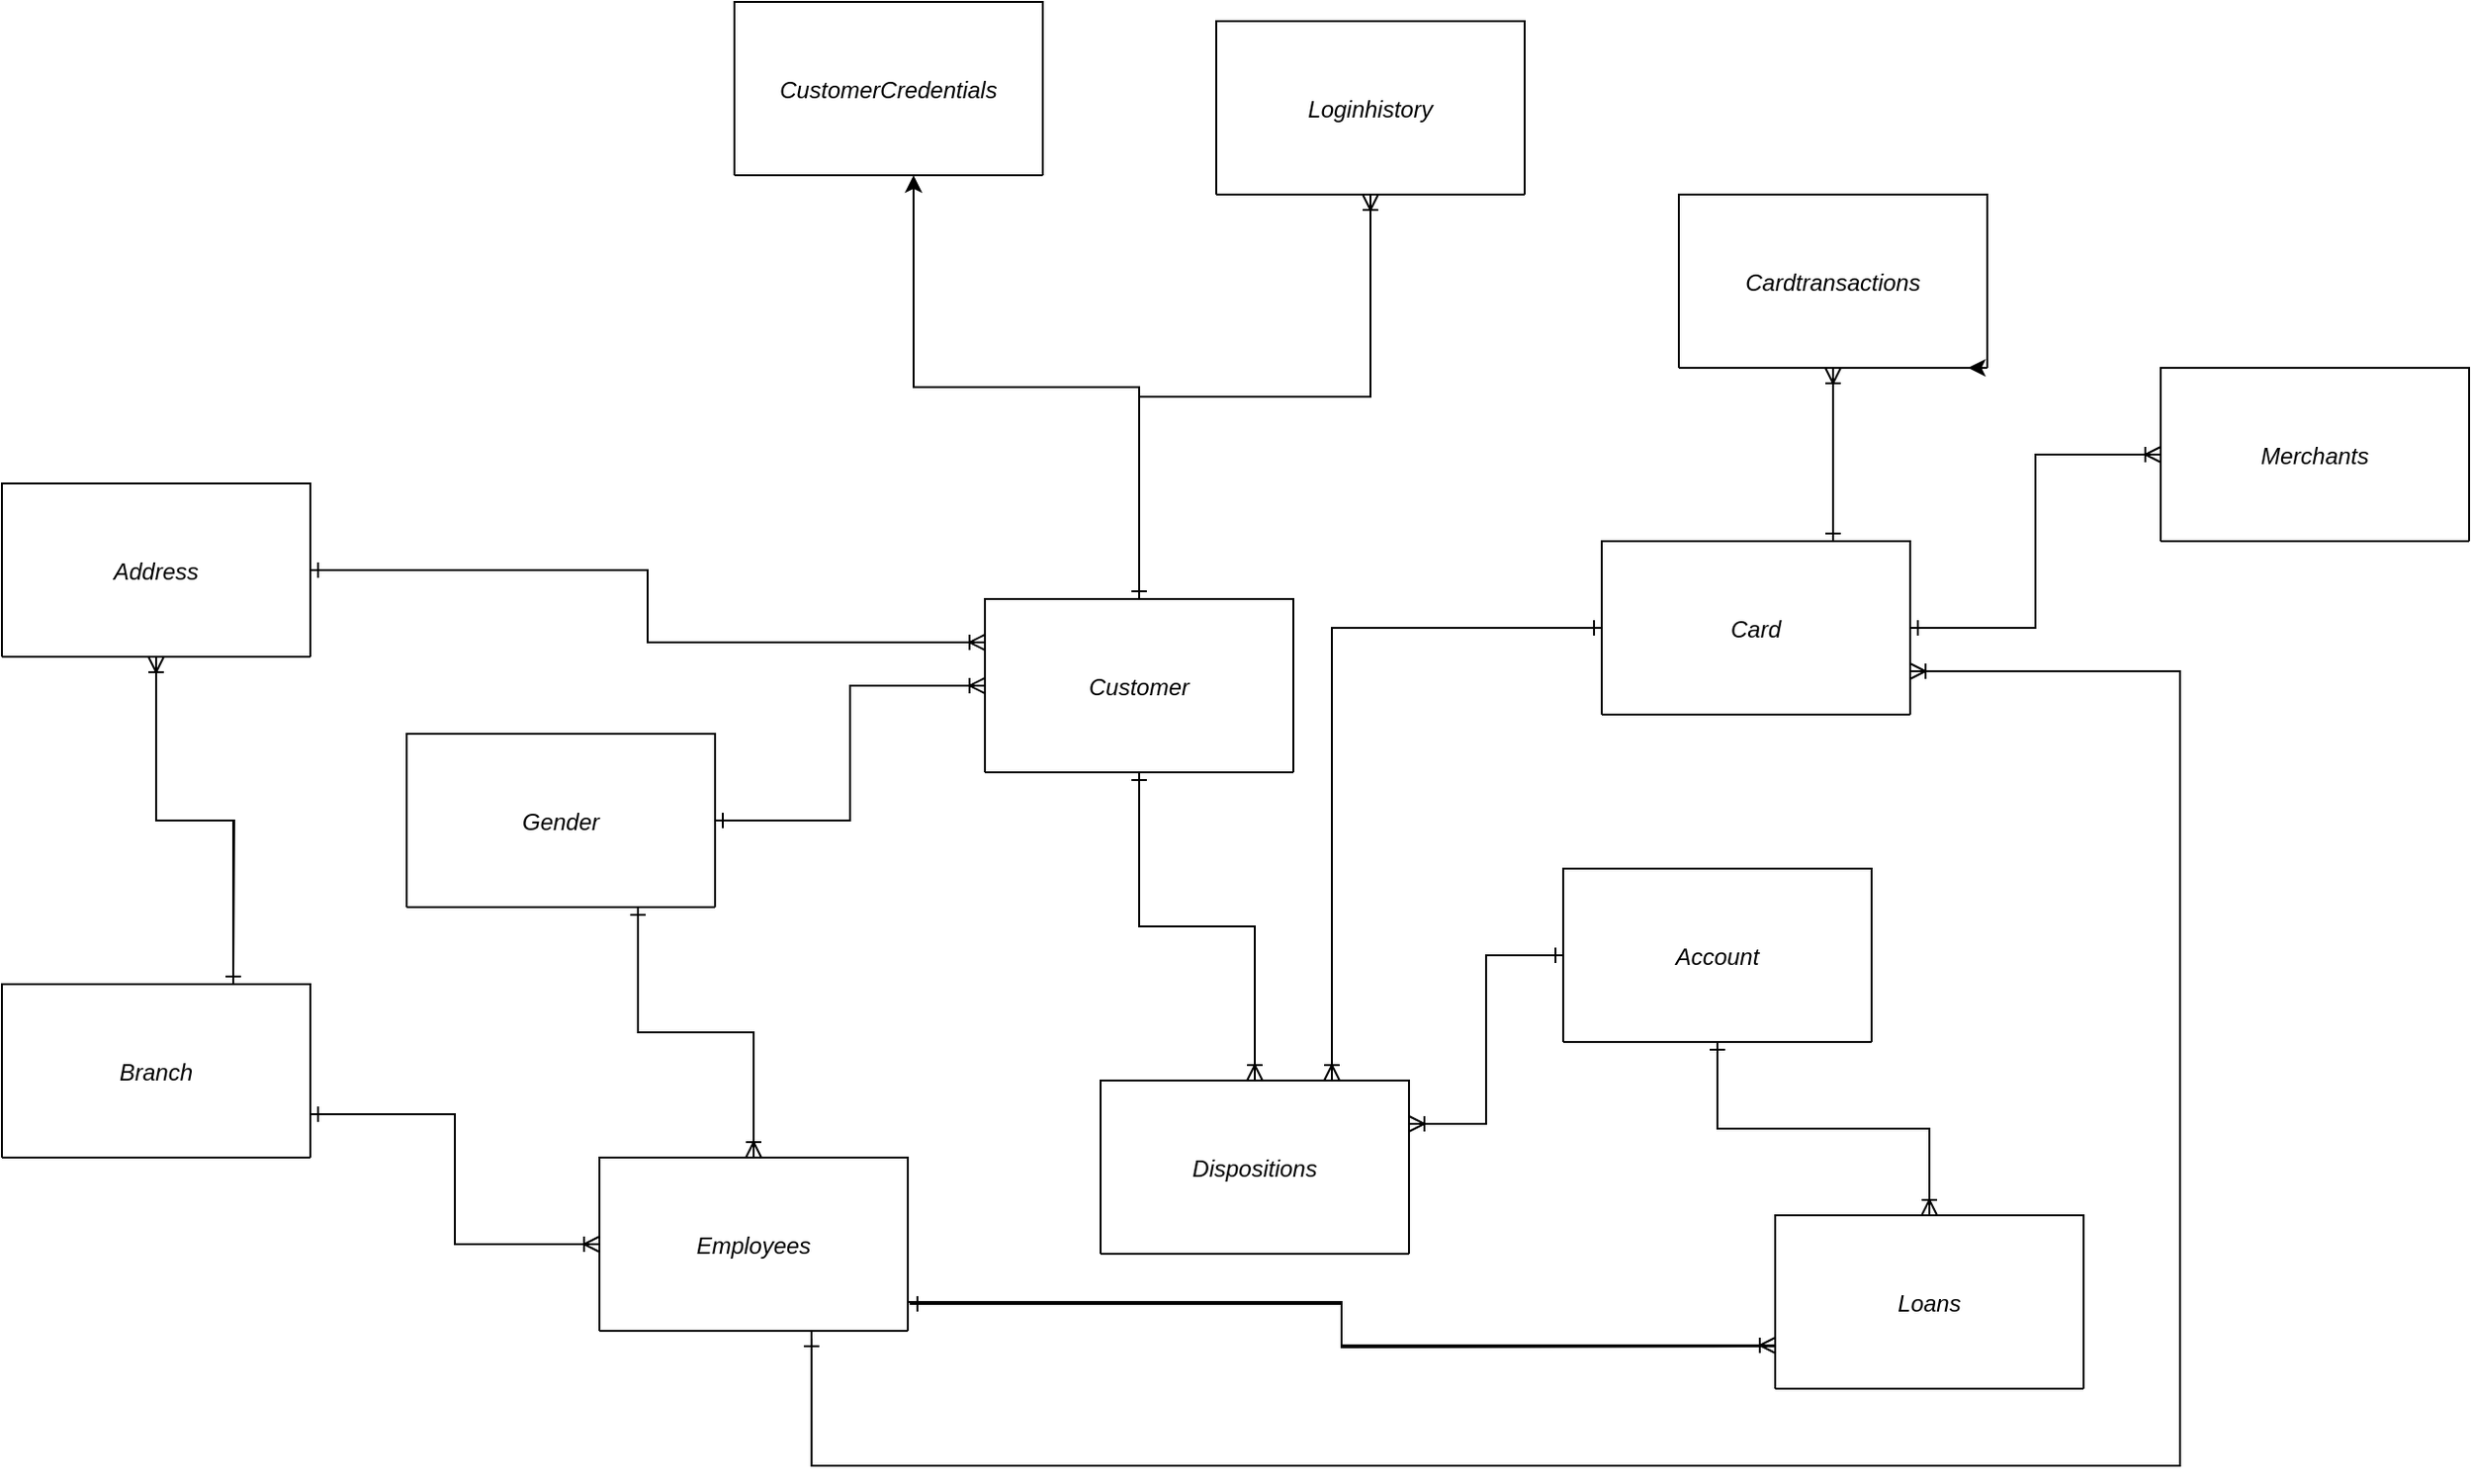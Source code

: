 <mxfile version="26.2.14">
  <diagram id="C5RBs43oDa-KdzZeNtuy" name="Page-1">
    <mxGraphModel dx="1652" dy="2329" grid="1" gridSize="10" guides="1" tooltips="1" connect="1" arrows="1" fold="1" page="1" pageScale="1" pageWidth="827" pageHeight="1169" math="0" shadow="0">
      <root>
        <mxCell id="WIyWlLk6GJQsqaUBKTNV-0" />
        <mxCell id="WIyWlLk6GJQsqaUBKTNV-1" parent="WIyWlLk6GJQsqaUBKTNV-0" />
        <mxCell id="RoOPAYWBVSifhSMp-ORW-23" style="edgeStyle=orthogonalEdgeStyle;rounded=0;orthogonalLoop=1;jettySize=auto;html=1;exitX=0.5;exitY=0;exitDx=0;exitDy=0;entryX=0.75;entryY=1;entryDx=0;entryDy=0;endArrow=ERone;endFill=0;" edge="1" parent="WIyWlLk6GJQsqaUBKTNV-1" source="zkfFHV4jXpPFQw0GAbJ--0" target="RoOPAYWBVSifhSMp-ORW-5">
          <mxGeometry relative="1" as="geometry" />
        </mxCell>
        <mxCell id="RoOPAYWBVSifhSMp-ORW-25" style="edgeStyle=orthogonalEdgeStyle;rounded=0;orthogonalLoop=1;jettySize=auto;html=1;exitX=0.75;exitY=1;exitDx=0;exitDy=0;entryX=1;entryY=0.75;entryDx=0;entryDy=0;endArrow=ERoneToMany;endFill=0;" edge="1" parent="WIyWlLk6GJQsqaUBKTNV-1" source="zkfFHV4jXpPFQw0GAbJ--0" target="RoOPAYWBVSifhSMp-ORW-7">
          <mxGeometry relative="1" as="geometry">
            <Array as="points">
              <mxPoint x="280" y="500" />
              <mxPoint x="990" y="500" />
              <mxPoint x="990" y="88" />
            </Array>
          </mxGeometry>
        </mxCell>
        <mxCell id="RoOPAYWBVSifhSMp-ORW-29" style="edgeStyle=orthogonalEdgeStyle;rounded=0;orthogonalLoop=1;jettySize=auto;html=1;exitX=0;exitY=0.5;exitDx=0;exitDy=0;entryX=1;entryY=0.75;entryDx=0;entryDy=0;endArrow=ERone;endFill=0;" edge="1" parent="WIyWlLk6GJQsqaUBKTNV-1" source="zkfFHV4jXpPFQw0GAbJ--0" target="RoOPAYWBVSifhSMp-ORW-9">
          <mxGeometry relative="1" as="geometry" />
        </mxCell>
        <mxCell id="RoOPAYWBVSifhSMp-ORW-34" style="edgeStyle=orthogonalEdgeStyle;rounded=0;orthogonalLoop=1;jettySize=auto;html=1;exitX=1;exitY=0.75;exitDx=0;exitDy=0;entryX=0;entryY=0.75;entryDx=0;entryDy=0;endArrow=ERoneToMany;endFill=0;" edge="1" parent="WIyWlLk6GJQsqaUBKTNV-1" source="zkfFHV4jXpPFQw0GAbJ--0" target="RoOPAYWBVSifhSMp-ORW-11">
          <mxGeometry relative="1" as="geometry">
            <Array as="points">
              <mxPoint x="330" y="415" />
              <mxPoint x="555" y="415" />
              <mxPoint x="555" y="438" />
            </Array>
          </mxGeometry>
        </mxCell>
        <mxCell id="zkfFHV4jXpPFQw0GAbJ--0" value="Employees" style="swimlane;fontStyle=2;align=center;verticalAlign=middle;childLayout=stackLayout;horizontal=1;startSize=138;horizontalStack=0;resizeParent=1;resizeLast=0;collapsible=1;marginBottom=0;rounded=0;shadow=0;strokeWidth=1;" parent="WIyWlLk6GJQsqaUBKTNV-1" vertex="1">
          <mxGeometry x="170" y="340" width="160" height="90" as="geometry">
            <mxRectangle x="230" y="140" width="160" height="26" as="alternateBounds" />
          </mxGeometry>
        </mxCell>
        <mxCell id="RoOPAYWBVSifhSMp-ORW-42" style="edgeStyle=orthogonalEdgeStyle;rounded=0;orthogonalLoop=1;jettySize=auto;html=1;exitX=0.5;exitY=1;exitDx=0;exitDy=0;entryX=0.75;entryY=0;entryDx=0;entryDy=0;endArrow=ERone;endFill=0;" edge="1" parent="WIyWlLk6GJQsqaUBKTNV-1" source="RoOPAYWBVSifhSMp-ORW-0" target="RoOPAYWBVSifhSMp-ORW-7">
          <mxGeometry relative="1" as="geometry" />
        </mxCell>
        <mxCell id="RoOPAYWBVSifhSMp-ORW-0" value="Cardtransactions" style="swimlane;fontStyle=2;align=center;verticalAlign=middle;childLayout=stackLayout;horizontal=1;startSize=138;horizontalStack=0;resizeParent=1;resizeLast=0;collapsible=1;marginBottom=0;rounded=0;shadow=0;strokeWidth=1;" vertex="1" parent="WIyWlLk6GJQsqaUBKTNV-1">
          <mxGeometry x="730" y="-160" width="160" height="90" as="geometry">
            <mxRectangle x="230" y="140" width="160" height="26" as="alternateBounds" />
          </mxGeometry>
        </mxCell>
        <mxCell id="RoOPAYWBVSifhSMp-ORW-16" style="edgeStyle=orthogonalEdgeStyle;rounded=0;orthogonalLoop=1;jettySize=auto;html=1;exitX=1;exitY=0.25;exitDx=0;exitDy=0;entryX=0;entryY=0.5;entryDx=0;entryDy=0;endArrow=ERone;endFill=0;" edge="1" parent="WIyWlLk6GJQsqaUBKTNV-1" source="RoOPAYWBVSifhSMp-ORW-1" target="RoOPAYWBVSifhSMp-ORW-8">
          <mxGeometry relative="1" as="geometry" />
        </mxCell>
        <mxCell id="RoOPAYWBVSifhSMp-ORW-17" style="edgeStyle=orthogonalEdgeStyle;rounded=0;orthogonalLoop=1;jettySize=auto;html=1;exitX=0.75;exitY=0;exitDx=0;exitDy=0;entryX=0;entryY=0.5;entryDx=0;entryDy=0;endArrow=ERone;endFill=0;" edge="1" parent="WIyWlLk6GJQsqaUBKTNV-1" source="RoOPAYWBVSifhSMp-ORW-1" target="RoOPAYWBVSifhSMp-ORW-7">
          <mxGeometry relative="1" as="geometry" />
        </mxCell>
        <mxCell id="RoOPAYWBVSifhSMp-ORW-37" style="edgeStyle=orthogonalEdgeStyle;rounded=0;orthogonalLoop=1;jettySize=auto;html=1;exitX=0.5;exitY=0;exitDx=0;exitDy=0;entryX=0.5;entryY=1;entryDx=0;entryDy=0;endArrow=ERone;endFill=0;" edge="1" parent="WIyWlLk6GJQsqaUBKTNV-1" source="RoOPAYWBVSifhSMp-ORW-1" target="RoOPAYWBVSifhSMp-ORW-10">
          <mxGeometry relative="1" as="geometry" />
        </mxCell>
        <mxCell id="RoOPAYWBVSifhSMp-ORW-1" value="Dispositions" style="swimlane;fontStyle=2;align=center;verticalAlign=middle;childLayout=stackLayout;horizontal=1;startSize=138;horizontalStack=0;resizeParent=1;resizeLast=0;collapsible=1;marginBottom=0;rounded=0;shadow=0;strokeWidth=1;" vertex="1" parent="WIyWlLk6GJQsqaUBKTNV-1">
          <mxGeometry x="430" y="300" width="160" height="90" as="geometry">
            <mxRectangle x="230" y="140" width="160" height="26" as="alternateBounds" />
          </mxGeometry>
        </mxCell>
        <mxCell id="RoOPAYWBVSifhSMp-ORW-43" style="edgeStyle=orthogonalEdgeStyle;rounded=0;orthogonalLoop=1;jettySize=auto;html=1;exitX=0;exitY=0.5;exitDx=0;exitDy=0;entryX=1;entryY=0.5;entryDx=0;entryDy=0;endArrow=ERone;endFill=0;" edge="1" parent="WIyWlLk6GJQsqaUBKTNV-1" source="RoOPAYWBVSifhSMp-ORW-2" target="RoOPAYWBVSifhSMp-ORW-7">
          <mxGeometry relative="1" as="geometry" />
        </mxCell>
        <mxCell id="RoOPAYWBVSifhSMp-ORW-2" value="Merchants" style="swimlane;fontStyle=2;align=center;verticalAlign=middle;childLayout=stackLayout;horizontal=1;startSize=138;horizontalStack=0;resizeParent=1;resizeLast=0;collapsible=1;marginBottom=0;rounded=0;shadow=0;strokeWidth=1;" vertex="1" parent="WIyWlLk6GJQsqaUBKTNV-1">
          <mxGeometry x="980" y="-70" width="160" height="90" as="geometry">
            <mxRectangle x="230" y="140" width="160" height="26" as="alternateBounds" />
          </mxGeometry>
        </mxCell>
        <mxCell id="RoOPAYWBVSifhSMp-ORW-30" style="edgeStyle=orthogonalEdgeStyle;rounded=0;orthogonalLoop=1;jettySize=auto;html=1;exitX=0.5;exitY=1;exitDx=0;exitDy=0;endArrow=ERone;endFill=0;" edge="1" parent="WIyWlLk6GJQsqaUBKTNV-1" source="RoOPAYWBVSifhSMp-ORW-4">
          <mxGeometry relative="1" as="geometry">
            <mxPoint x="-20" y="250" as="targetPoint" />
          </mxGeometry>
        </mxCell>
        <mxCell id="RoOPAYWBVSifhSMp-ORW-45" style="edgeStyle=orthogonalEdgeStyle;rounded=0;orthogonalLoop=1;jettySize=auto;html=1;exitX=1;exitY=0.5;exitDx=0;exitDy=0;entryX=0;entryY=0.25;entryDx=0;entryDy=0;endArrow=ERoneToMany;endFill=0;" edge="1" parent="WIyWlLk6GJQsqaUBKTNV-1" source="RoOPAYWBVSifhSMp-ORW-4" target="RoOPAYWBVSifhSMp-ORW-10">
          <mxGeometry relative="1" as="geometry" />
        </mxCell>
        <mxCell id="RoOPAYWBVSifhSMp-ORW-4" value="Address" style="swimlane;fontStyle=2;align=center;verticalAlign=middle;childLayout=stackLayout;horizontal=1;startSize=138;horizontalStack=0;resizeParent=1;resizeLast=0;collapsible=1;marginBottom=0;rounded=0;shadow=0;strokeWidth=1;" vertex="1" parent="WIyWlLk6GJQsqaUBKTNV-1">
          <mxGeometry x="-140" y="-10" width="160" height="90" as="geometry">
            <mxRectangle x="230" y="140" width="160" height="26" as="alternateBounds" />
          </mxGeometry>
        </mxCell>
        <mxCell id="RoOPAYWBVSifhSMp-ORW-31" style="edgeStyle=orthogonalEdgeStyle;rounded=0;orthogonalLoop=1;jettySize=auto;html=1;exitX=0.75;exitY=1;exitDx=0;exitDy=0;entryX=0.5;entryY=0;entryDx=0;entryDy=0;endArrow=ERoneToMany;endFill=0;" edge="1" parent="WIyWlLk6GJQsqaUBKTNV-1" source="RoOPAYWBVSifhSMp-ORW-5" target="zkfFHV4jXpPFQw0GAbJ--0">
          <mxGeometry relative="1" as="geometry" />
        </mxCell>
        <mxCell id="RoOPAYWBVSifhSMp-ORW-46" style="edgeStyle=orthogonalEdgeStyle;rounded=0;orthogonalLoop=1;jettySize=auto;html=1;exitX=1;exitY=0.5;exitDx=0;exitDy=0;entryX=0;entryY=0.5;entryDx=0;entryDy=0;endArrow=ERoneToMany;endFill=0;" edge="1" parent="WIyWlLk6GJQsqaUBKTNV-1" source="RoOPAYWBVSifhSMp-ORW-5" target="RoOPAYWBVSifhSMp-ORW-10">
          <mxGeometry relative="1" as="geometry" />
        </mxCell>
        <mxCell id="RoOPAYWBVSifhSMp-ORW-5" value="Gender" style="swimlane;fontStyle=2;align=center;verticalAlign=middle;childLayout=stackLayout;horizontal=1;startSize=138;horizontalStack=0;resizeParent=1;resizeLast=0;collapsible=1;marginBottom=0;rounded=0;shadow=0;strokeWidth=1;" vertex="1" parent="WIyWlLk6GJQsqaUBKTNV-1">
          <mxGeometry x="70" y="120" width="160" height="90" as="geometry">
            <mxRectangle x="230" y="140" width="160" height="26" as="alternateBounds" />
          </mxGeometry>
        </mxCell>
        <mxCell id="RoOPAYWBVSifhSMp-ORW-44" style="edgeStyle=orthogonalEdgeStyle;rounded=0;orthogonalLoop=1;jettySize=auto;html=1;exitX=0.5;exitY=1;exitDx=0;exitDy=0;entryX=0.5;entryY=0;entryDx=0;entryDy=0;endArrow=ERone;endFill=0;" edge="1" parent="WIyWlLk6GJQsqaUBKTNV-1" source="RoOPAYWBVSifhSMp-ORW-6" target="RoOPAYWBVSifhSMp-ORW-10">
          <mxGeometry relative="1" as="geometry" />
        </mxCell>
        <mxCell id="RoOPAYWBVSifhSMp-ORW-6" value="Loginhistory" style="swimlane;fontStyle=2;align=center;verticalAlign=middle;childLayout=stackLayout;horizontal=1;startSize=138;horizontalStack=0;resizeParent=1;resizeLast=0;collapsible=1;marginBottom=0;rounded=0;shadow=0;strokeWidth=1;" vertex="1" parent="WIyWlLk6GJQsqaUBKTNV-1">
          <mxGeometry x="490" y="-250" width="160" height="90" as="geometry">
            <mxRectangle x="230" y="140" width="160" height="26" as="alternateBounds" />
          </mxGeometry>
        </mxCell>
        <mxCell id="RoOPAYWBVSifhSMp-ORW-39" style="edgeStyle=orthogonalEdgeStyle;rounded=0;orthogonalLoop=1;jettySize=auto;html=1;exitX=0;exitY=0.5;exitDx=0;exitDy=0;entryX=0.75;entryY=0;entryDx=0;entryDy=0;endArrow=ERoneToMany;endFill=0;" edge="1" parent="WIyWlLk6GJQsqaUBKTNV-1" source="RoOPAYWBVSifhSMp-ORW-7" target="RoOPAYWBVSifhSMp-ORW-1">
          <mxGeometry relative="1" as="geometry" />
        </mxCell>
        <mxCell id="RoOPAYWBVSifhSMp-ORW-7" value="Card" style="swimlane;fontStyle=2;align=center;verticalAlign=middle;childLayout=stackLayout;horizontal=1;startSize=138;horizontalStack=0;resizeParent=1;resizeLast=0;collapsible=1;marginBottom=0;rounded=0;shadow=0;strokeWidth=1;" vertex="1" parent="WIyWlLk6GJQsqaUBKTNV-1">
          <mxGeometry x="690" y="20" width="160" height="90" as="geometry">
            <mxRectangle x="230" y="140" width="160" height="26" as="alternateBounds" />
          </mxGeometry>
        </mxCell>
        <mxCell id="RoOPAYWBVSifhSMp-ORW-21" style="edgeStyle=orthogonalEdgeStyle;rounded=0;orthogonalLoop=1;jettySize=auto;html=1;exitX=0.5;exitY=1;exitDx=0;exitDy=0;endArrow=ERoneToMany;endFill=0;" edge="1" parent="WIyWlLk6GJQsqaUBKTNV-1" source="RoOPAYWBVSifhSMp-ORW-8" target="RoOPAYWBVSifhSMp-ORW-11">
          <mxGeometry relative="1" as="geometry" />
        </mxCell>
        <mxCell id="RoOPAYWBVSifhSMp-ORW-36" style="edgeStyle=orthogonalEdgeStyle;rounded=0;orthogonalLoop=1;jettySize=auto;html=1;exitX=0;exitY=0.5;exitDx=0;exitDy=0;entryX=1;entryY=0.25;entryDx=0;entryDy=0;endArrow=ERoneToMany;endFill=0;" edge="1" parent="WIyWlLk6GJQsqaUBKTNV-1" source="RoOPAYWBVSifhSMp-ORW-8" target="RoOPAYWBVSifhSMp-ORW-1">
          <mxGeometry relative="1" as="geometry" />
        </mxCell>
        <mxCell id="RoOPAYWBVSifhSMp-ORW-8" value="Account" style="swimlane;fontStyle=2;align=center;verticalAlign=middle;childLayout=stackLayout;horizontal=1;startSize=138;horizontalStack=0;resizeParent=1;resizeLast=0;collapsible=1;marginBottom=0;rounded=0;shadow=0;strokeWidth=1;" vertex="1" parent="WIyWlLk6GJQsqaUBKTNV-1">
          <mxGeometry x="670" y="190" width="160" height="90" as="geometry">
            <mxRectangle x="230" y="140" width="160" height="26" as="alternateBounds" />
          </mxGeometry>
        </mxCell>
        <mxCell id="RoOPAYWBVSifhSMp-ORW-26" style="edgeStyle=orthogonalEdgeStyle;rounded=0;orthogonalLoop=1;jettySize=auto;html=1;exitX=1;exitY=0.75;exitDx=0;exitDy=0;entryX=0;entryY=0.5;entryDx=0;entryDy=0;endArrow=ERoneToMany;endFill=0;" edge="1" parent="WIyWlLk6GJQsqaUBKTNV-1" source="RoOPAYWBVSifhSMp-ORW-9" target="zkfFHV4jXpPFQw0GAbJ--0">
          <mxGeometry relative="1" as="geometry" />
        </mxCell>
        <mxCell id="RoOPAYWBVSifhSMp-ORW-28" style="edgeStyle=orthogonalEdgeStyle;rounded=0;orthogonalLoop=1;jettySize=auto;html=1;exitX=0.75;exitY=0;exitDx=0;exitDy=0;endArrow=ERoneToMany;endFill=0;" edge="1" parent="WIyWlLk6GJQsqaUBKTNV-1" source="RoOPAYWBVSifhSMp-ORW-9" target="RoOPAYWBVSifhSMp-ORW-4">
          <mxGeometry relative="1" as="geometry" />
        </mxCell>
        <mxCell id="RoOPAYWBVSifhSMp-ORW-9" value="Branch" style="swimlane;fontStyle=2;align=center;verticalAlign=middle;childLayout=stackLayout;horizontal=1;startSize=138;horizontalStack=0;resizeParent=1;resizeLast=0;collapsible=1;marginBottom=0;rounded=0;shadow=0;strokeWidth=1;" vertex="1" parent="WIyWlLk6GJQsqaUBKTNV-1">
          <mxGeometry x="-140" y="250" width="160" height="90" as="geometry">
            <mxRectangle x="230" y="140" width="160" height="26" as="alternateBounds" />
          </mxGeometry>
        </mxCell>
        <mxCell id="RoOPAYWBVSifhSMp-ORW-14" style="edgeStyle=orthogonalEdgeStyle;rounded=0;orthogonalLoop=1;jettySize=auto;html=1;exitX=0.5;exitY=0;exitDx=0;exitDy=0;endArrow=ERoneToMany;endFill=0;" edge="1" parent="WIyWlLk6GJQsqaUBKTNV-1" source="RoOPAYWBVSifhSMp-ORW-10" target="RoOPAYWBVSifhSMp-ORW-6">
          <mxGeometry relative="1" as="geometry" />
        </mxCell>
        <mxCell id="RoOPAYWBVSifhSMp-ORW-22" style="edgeStyle=orthogonalEdgeStyle;rounded=0;orthogonalLoop=1;jettySize=auto;html=1;exitX=0;exitY=0.5;exitDx=0;exitDy=0;entryX=1;entryY=0.5;entryDx=0;entryDy=0;endArrow=ERone;endFill=0;" edge="1" parent="WIyWlLk6GJQsqaUBKTNV-1" source="RoOPAYWBVSifhSMp-ORW-10" target="RoOPAYWBVSifhSMp-ORW-5">
          <mxGeometry relative="1" as="geometry" />
        </mxCell>
        <mxCell id="RoOPAYWBVSifhSMp-ORW-38" style="edgeStyle=orthogonalEdgeStyle;rounded=0;orthogonalLoop=1;jettySize=auto;html=1;exitX=0.5;exitY=1;exitDx=0;exitDy=0;entryX=0.5;entryY=0;entryDx=0;entryDy=0;endArrow=ERoneToMany;endFill=0;" edge="1" parent="WIyWlLk6GJQsqaUBKTNV-1" source="RoOPAYWBVSifhSMp-ORW-10" target="RoOPAYWBVSifhSMp-ORW-1">
          <mxGeometry relative="1" as="geometry" />
        </mxCell>
        <mxCell id="RoOPAYWBVSifhSMp-ORW-10" value="Customer" style="swimlane;fontStyle=2;align=center;verticalAlign=middle;childLayout=stackLayout;horizontal=1;startSize=138;horizontalStack=0;resizeParent=1;resizeLast=0;collapsible=1;marginBottom=0;rounded=0;shadow=0;strokeWidth=1;" vertex="1" parent="WIyWlLk6GJQsqaUBKTNV-1">
          <mxGeometry x="370" y="50" width="160" height="90" as="geometry">
            <mxRectangle x="230" y="140" width="160" height="26" as="alternateBounds" />
          </mxGeometry>
        </mxCell>
        <mxCell id="RoOPAYWBVSifhSMp-ORW-35" style="edgeStyle=orthogonalEdgeStyle;rounded=0;orthogonalLoop=1;jettySize=auto;html=1;exitX=0.5;exitY=0;exitDx=0;exitDy=0;entryX=0.5;entryY=1;entryDx=0;entryDy=0;endArrow=ERone;endFill=0;" edge="1" parent="WIyWlLk6GJQsqaUBKTNV-1" source="RoOPAYWBVSifhSMp-ORW-11" target="RoOPAYWBVSifhSMp-ORW-8">
          <mxGeometry relative="1" as="geometry" />
        </mxCell>
        <mxCell id="RoOPAYWBVSifhSMp-ORW-11" value="Loans" style="swimlane;fontStyle=2;align=center;verticalAlign=middle;childLayout=stackLayout;horizontal=1;startSize=138;horizontalStack=0;resizeParent=1;resizeLast=0;collapsible=1;marginBottom=0;rounded=0;shadow=0;strokeWidth=1;" vertex="1" parent="WIyWlLk6GJQsqaUBKTNV-1">
          <mxGeometry x="780" y="370" width="160" height="90" as="geometry">
            <mxRectangle x="230" y="140" width="160" height="26" as="alternateBounds" />
          </mxGeometry>
        </mxCell>
        <mxCell id="RoOPAYWBVSifhSMp-ORW-12" value="CustomerCredentials" style="swimlane;fontStyle=2;align=center;verticalAlign=middle;childLayout=stackLayout;horizontal=1;startSize=138;horizontalStack=0;resizeParent=1;resizeLast=0;collapsible=1;marginBottom=0;rounded=0;shadow=0;strokeWidth=1;" vertex="1" parent="WIyWlLk6GJQsqaUBKTNV-1">
          <mxGeometry x="240" y="-260" width="160" height="90" as="geometry">
            <mxRectangle x="230" y="140" width="160" height="26" as="alternateBounds" />
          </mxGeometry>
        </mxCell>
        <mxCell id="RoOPAYWBVSifhSMp-ORW-13" style="edgeStyle=orthogonalEdgeStyle;rounded=0;orthogonalLoop=1;jettySize=auto;html=1;exitX=0.5;exitY=0;exitDx=0;exitDy=0;entryX=0.581;entryY=1;entryDx=0;entryDy=0;entryPerimeter=0;" edge="1" parent="WIyWlLk6GJQsqaUBKTNV-1" source="RoOPAYWBVSifhSMp-ORW-10" target="RoOPAYWBVSifhSMp-ORW-12">
          <mxGeometry relative="1" as="geometry" />
        </mxCell>
        <mxCell id="RoOPAYWBVSifhSMp-ORW-18" style="edgeStyle=orthogonalEdgeStyle;rounded=0;orthogonalLoop=1;jettySize=auto;html=1;exitX=0.75;exitY=0;exitDx=0;exitDy=0;entryX=0.5;entryY=1;entryDx=0;entryDy=0;endArrow=ERoneToMany;endFill=0;" edge="1" parent="WIyWlLk6GJQsqaUBKTNV-1" source="RoOPAYWBVSifhSMp-ORW-7" target="RoOPAYWBVSifhSMp-ORW-0">
          <mxGeometry relative="1" as="geometry" />
        </mxCell>
        <mxCell id="RoOPAYWBVSifhSMp-ORW-20" style="edgeStyle=orthogonalEdgeStyle;rounded=0;orthogonalLoop=1;jettySize=auto;html=1;exitX=1;exitY=0.5;exitDx=0;exitDy=0;entryX=0;entryY=0.5;entryDx=0;entryDy=0;entryPerimeter=0;endArrow=ERoneToMany;endFill=0;" edge="1" parent="WIyWlLk6GJQsqaUBKTNV-1" source="RoOPAYWBVSifhSMp-ORW-7" target="RoOPAYWBVSifhSMp-ORW-2">
          <mxGeometry relative="1" as="geometry" />
        </mxCell>
        <mxCell id="RoOPAYWBVSifhSMp-ORW-24" style="edgeStyle=orthogonalEdgeStyle;rounded=0;orthogonalLoop=1;jettySize=auto;html=1;entryX=1.006;entryY=0.844;entryDx=0;entryDy=0;entryPerimeter=0;endArrow=ERone;endFill=0;" edge="1" parent="WIyWlLk6GJQsqaUBKTNV-1" target="zkfFHV4jXpPFQw0GAbJ--0">
          <mxGeometry relative="1" as="geometry">
            <mxPoint x="780" y="438" as="sourcePoint" />
          </mxGeometry>
        </mxCell>
        <mxCell id="RoOPAYWBVSifhSMp-ORW-27" style="edgeStyle=orthogonalEdgeStyle;rounded=0;orthogonalLoop=1;jettySize=auto;html=1;exitX=0;exitY=0.25;exitDx=0;exitDy=0;entryX=1;entryY=0.5;entryDx=0;entryDy=0;endArrow=ERone;endFill=0;" edge="1" parent="WIyWlLk6GJQsqaUBKTNV-1" source="RoOPAYWBVSifhSMp-ORW-10" target="RoOPAYWBVSifhSMp-ORW-4">
          <mxGeometry relative="1" as="geometry" />
        </mxCell>
        <mxCell id="RoOPAYWBVSifhSMp-ORW-32" style="edgeStyle=orthogonalEdgeStyle;rounded=0;orthogonalLoop=1;jettySize=auto;html=1;exitX=1;exitY=0.75;exitDx=0;exitDy=0;entryX=0.688;entryY=1.044;entryDx=0;entryDy=0;entryPerimeter=0;endArrow=ERone;endFill=0;" edge="1" parent="WIyWlLk6GJQsqaUBKTNV-1" source="RoOPAYWBVSifhSMp-ORW-7" target="zkfFHV4jXpPFQw0GAbJ--0">
          <mxGeometry relative="1" as="geometry">
            <Array as="points">
              <mxPoint x="990" y="88" />
              <mxPoint x="990" y="500" />
              <mxPoint x="280" y="500" />
            </Array>
          </mxGeometry>
        </mxCell>
        <mxCell id="RoOPAYWBVSifhSMp-ORW-41" style="edgeStyle=orthogonalEdgeStyle;rounded=0;orthogonalLoop=1;jettySize=auto;html=1;exitX=1;exitY=1;exitDx=0;exitDy=0;entryX=0.938;entryY=1;entryDx=0;entryDy=0;entryPerimeter=0;" edge="1" parent="WIyWlLk6GJQsqaUBKTNV-1" source="RoOPAYWBVSifhSMp-ORW-0" target="RoOPAYWBVSifhSMp-ORW-0">
          <mxGeometry relative="1" as="geometry" />
        </mxCell>
      </root>
    </mxGraphModel>
  </diagram>
</mxfile>
